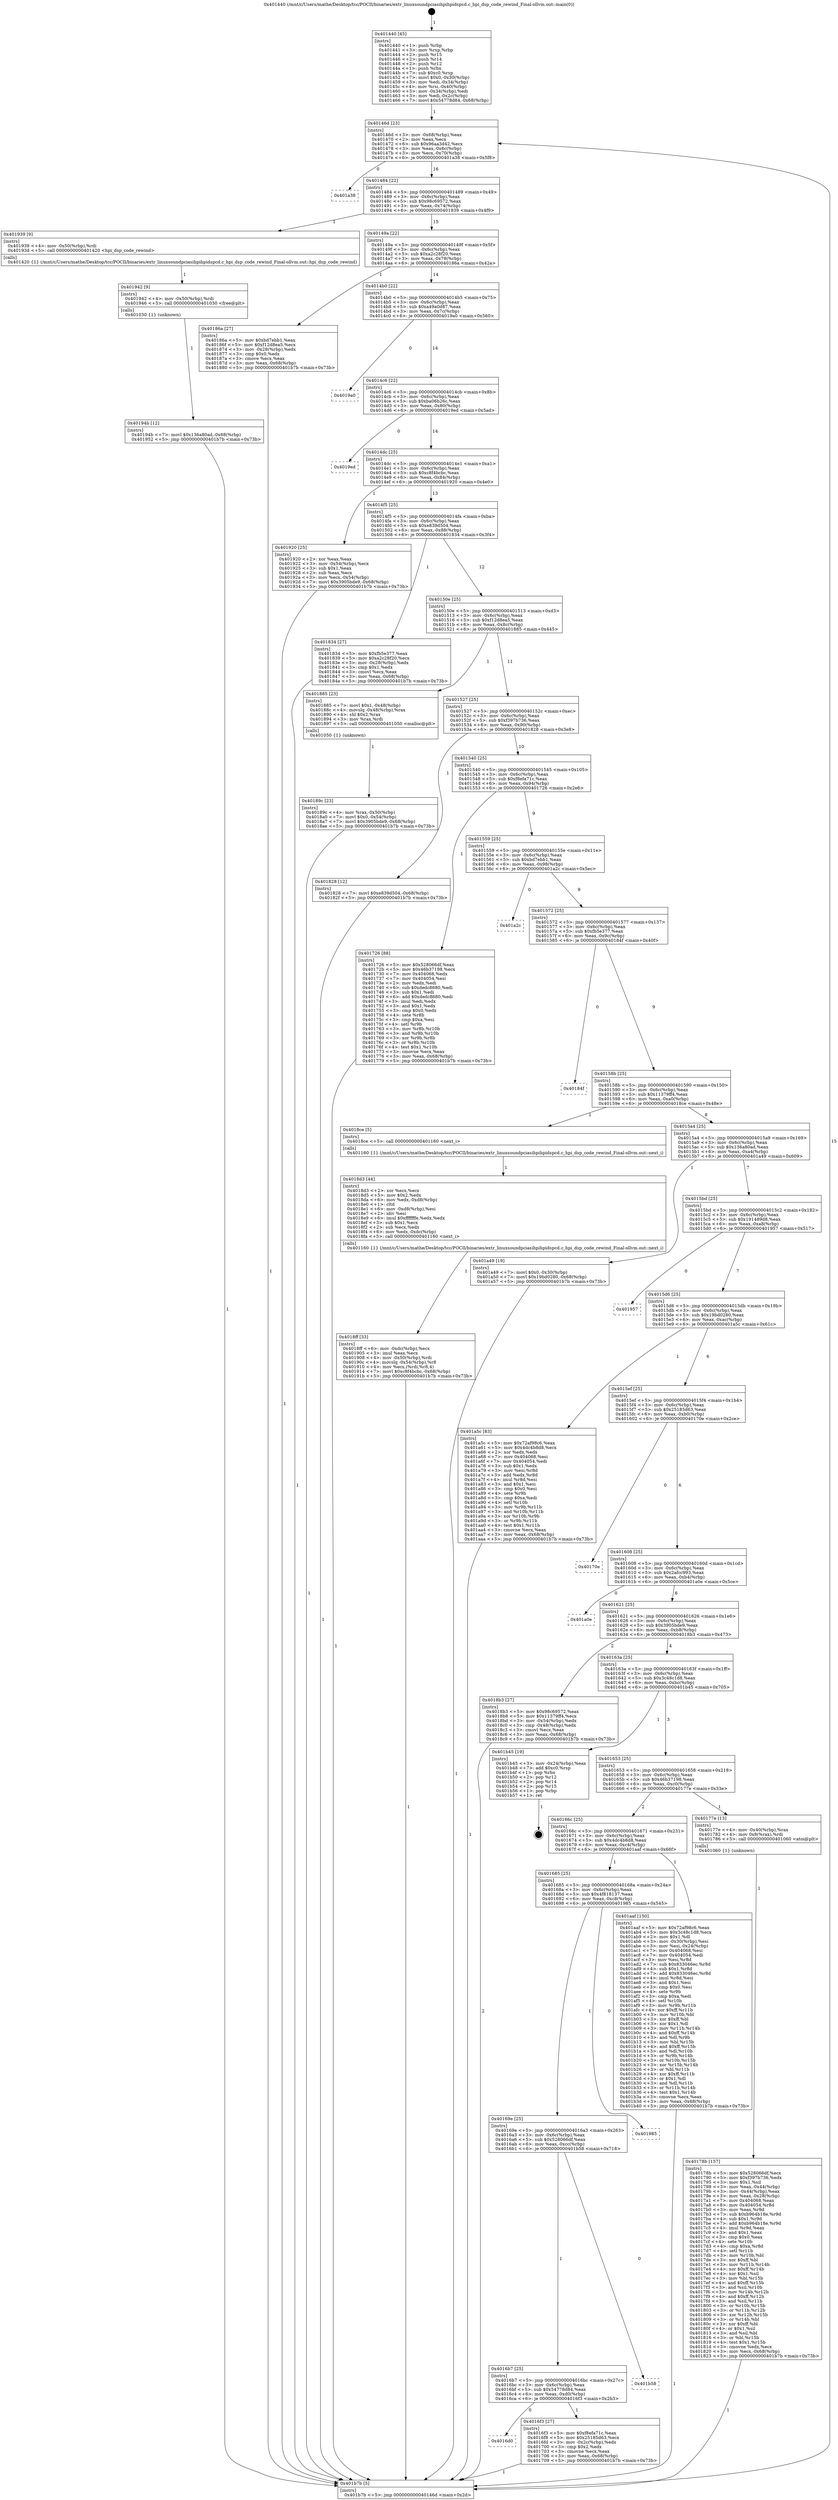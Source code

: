digraph "0x401440" {
  label = "0x401440 (/mnt/c/Users/mathe/Desktop/tcc/POCII/binaries/extr_linuxsoundpciasihpihpidspcd.c_hpi_dsp_code_rewind_Final-ollvm.out::main(0))"
  labelloc = "t"
  node[shape=record]

  Entry [label="",width=0.3,height=0.3,shape=circle,fillcolor=black,style=filled]
  "0x40146d" [label="{
     0x40146d [23]\l
     | [instrs]\l
     &nbsp;&nbsp;0x40146d \<+3\>: mov -0x68(%rbp),%eax\l
     &nbsp;&nbsp;0x401470 \<+2\>: mov %eax,%ecx\l
     &nbsp;&nbsp;0x401472 \<+6\>: sub $0x96aa3d42,%ecx\l
     &nbsp;&nbsp;0x401478 \<+3\>: mov %eax,-0x6c(%rbp)\l
     &nbsp;&nbsp;0x40147b \<+3\>: mov %ecx,-0x70(%rbp)\l
     &nbsp;&nbsp;0x40147e \<+6\>: je 0000000000401a38 \<main+0x5f8\>\l
  }"]
  "0x401a38" [label="{
     0x401a38\l
  }", style=dashed]
  "0x401484" [label="{
     0x401484 [22]\l
     | [instrs]\l
     &nbsp;&nbsp;0x401484 \<+5\>: jmp 0000000000401489 \<main+0x49\>\l
     &nbsp;&nbsp;0x401489 \<+3\>: mov -0x6c(%rbp),%eax\l
     &nbsp;&nbsp;0x40148c \<+5\>: sub $0x98c69572,%eax\l
     &nbsp;&nbsp;0x401491 \<+3\>: mov %eax,-0x74(%rbp)\l
     &nbsp;&nbsp;0x401494 \<+6\>: je 0000000000401939 \<main+0x4f9\>\l
  }"]
  Exit [label="",width=0.3,height=0.3,shape=circle,fillcolor=black,style=filled,peripheries=2]
  "0x401939" [label="{
     0x401939 [9]\l
     | [instrs]\l
     &nbsp;&nbsp;0x401939 \<+4\>: mov -0x50(%rbp),%rdi\l
     &nbsp;&nbsp;0x40193d \<+5\>: call 0000000000401420 \<hpi_dsp_code_rewind\>\l
     | [calls]\l
     &nbsp;&nbsp;0x401420 \{1\} (/mnt/c/Users/mathe/Desktop/tcc/POCII/binaries/extr_linuxsoundpciasihpihpidspcd.c_hpi_dsp_code_rewind_Final-ollvm.out::hpi_dsp_code_rewind)\l
  }"]
  "0x40149a" [label="{
     0x40149a [22]\l
     | [instrs]\l
     &nbsp;&nbsp;0x40149a \<+5\>: jmp 000000000040149f \<main+0x5f\>\l
     &nbsp;&nbsp;0x40149f \<+3\>: mov -0x6c(%rbp),%eax\l
     &nbsp;&nbsp;0x4014a2 \<+5\>: sub $0xa2c28f20,%eax\l
     &nbsp;&nbsp;0x4014a7 \<+3\>: mov %eax,-0x78(%rbp)\l
     &nbsp;&nbsp;0x4014aa \<+6\>: je 000000000040186a \<main+0x42a\>\l
  }"]
  "0x40194b" [label="{
     0x40194b [12]\l
     | [instrs]\l
     &nbsp;&nbsp;0x40194b \<+7\>: movl $0x136a80ad,-0x68(%rbp)\l
     &nbsp;&nbsp;0x401952 \<+5\>: jmp 0000000000401b7b \<main+0x73b\>\l
  }"]
  "0x40186a" [label="{
     0x40186a [27]\l
     | [instrs]\l
     &nbsp;&nbsp;0x40186a \<+5\>: mov $0xbd7ebb1,%eax\l
     &nbsp;&nbsp;0x40186f \<+5\>: mov $0xf12d8ea5,%ecx\l
     &nbsp;&nbsp;0x401874 \<+3\>: mov -0x28(%rbp),%edx\l
     &nbsp;&nbsp;0x401877 \<+3\>: cmp $0x0,%edx\l
     &nbsp;&nbsp;0x40187a \<+3\>: cmove %ecx,%eax\l
     &nbsp;&nbsp;0x40187d \<+3\>: mov %eax,-0x68(%rbp)\l
     &nbsp;&nbsp;0x401880 \<+5\>: jmp 0000000000401b7b \<main+0x73b\>\l
  }"]
  "0x4014b0" [label="{
     0x4014b0 [22]\l
     | [instrs]\l
     &nbsp;&nbsp;0x4014b0 \<+5\>: jmp 00000000004014b5 \<main+0x75\>\l
     &nbsp;&nbsp;0x4014b5 \<+3\>: mov -0x6c(%rbp),%eax\l
     &nbsp;&nbsp;0x4014b8 \<+5\>: sub $0xa49a0d87,%eax\l
     &nbsp;&nbsp;0x4014bd \<+3\>: mov %eax,-0x7c(%rbp)\l
     &nbsp;&nbsp;0x4014c0 \<+6\>: je 00000000004019a0 \<main+0x560\>\l
  }"]
  "0x401942" [label="{
     0x401942 [9]\l
     | [instrs]\l
     &nbsp;&nbsp;0x401942 \<+4\>: mov -0x50(%rbp),%rdi\l
     &nbsp;&nbsp;0x401946 \<+5\>: call 0000000000401030 \<free@plt\>\l
     | [calls]\l
     &nbsp;&nbsp;0x401030 \{1\} (unknown)\l
  }"]
  "0x4019a0" [label="{
     0x4019a0\l
  }", style=dashed]
  "0x4014c6" [label="{
     0x4014c6 [22]\l
     | [instrs]\l
     &nbsp;&nbsp;0x4014c6 \<+5\>: jmp 00000000004014cb \<main+0x8b\>\l
     &nbsp;&nbsp;0x4014cb \<+3\>: mov -0x6c(%rbp),%eax\l
     &nbsp;&nbsp;0x4014ce \<+5\>: sub $0xba06b26c,%eax\l
     &nbsp;&nbsp;0x4014d3 \<+3\>: mov %eax,-0x80(%rbp)\l
     &nbsp;&nbsp;0x4014d6 \<+6\>: je 00000000004019ed \<main+0x5ad\>\l
  }"]
  "0x4018ff" [label="{
     0x4018ff [33]\l
     | [instrs]\l
     &nbsp;&nbsp;0x4018ff \<+6\>: mov -0xdc(%rbp),%ecx\l
     &nbsp;&nbsp;0x401905 \<+3\>: imul %eax,%ecx\l
     &nbsp;&nbsp;0x401908 \<+4\>: mov -0x50(%rbp),%rdi\l
     &nbsp;&nbsp;0x40190c \<+4\>: movslq -0x54(%rbp),%r8\l
     &nbsp;&nbsp;0x401910 \<+4\>: mov %ecx,(%rdi,%r8,4)\l
     &nbsp;&nbsp;0x401914 \<+7\>: movl $0xc8f4bcbc,-0x68(%rbp)\l
     &nbsp;&nbsp;0x40191b \<+5\>: jmp 0000000000401b7b \<main+0x73b\>\l
  }"]
  "0x4019ed" [label="{
     0x4019ed\l
  }", style=dashed]
  "0x4014dc" [label="{
     0x4014dc [25]\l
     | [instrs]\l
     &nbsp;&nbsp;0x4014dc \<+5\>: jmp 00000000004014e1 \<main+0xa1\>\l
     &nbsp;&nbsp;0x4014e1 \<+3\>: mov -0x6c(%rbp),%eax\l
     &nbsp;&nbsp;0x4014e4 \<+5\>: sub $0xc8f4bcbc,%eax\l
     &nbsp;&nbsp;0x4014e9 \<+6\>: mov %eax,-0x84(%rbp)\l
     &nbsp;&nbsp;0x4014ef \<+6\>: je 0000000000401920 \<main+0x4e0\>\l
  }"]
  "0x4018d3" [label="{
     0x4018d3 [44]\l
     | [instrs]\l
     &nbsp;&nbsp;0x4018d3 \<+2\>: xor %ecx,%ecx\l
     &nbsp;&nbsp;0x4018d5 \<+5\>: mov $0x2,%edx\l
     &nbsp;&nbsp;0x4018da \<+6\>: mov %edx,-0xd8(%rbp)\l
     &nbsp;&nbsp;0x4018e0 \<+1\>: cltd\l
     &nbsp;&nbsp;0x4018e1 \<+6\>: mov -0xd8(%rbp),%esi\l
     &nbsp;&nbsp;0x4018e7 \<+2\>: idiv %esi\l
     &nbsp;&nbsp;0x4018e9 \<+6\>: imul $0xfffffffe,%edx,%edx\l
     &nbsp;&nbsp;0x4018ef \<+3\>: sub $0x1,%ecx\l
     &nbsp;&nbsp;0x4018f2 \<+2\>: sub %ecx,%edx\l
     &nbsp;&nbsp;0x4018f4 \<+6\>: mov %edx,-0xdc(%rbp)\l
     &nbsp;&nbsp;0x4018fa \<+5\>: call 0000000000401160 \<next_i\>\l
     | [calls]\l
     &nbsp;&nbsp;0x401160 \{1\} (/mnt/c/Users/mathe/Desktop/tcc/POCII/binaries/extr_linuxsoundpciasihpihpidspcd.c_hpi_dsp_code_rewind_Final-ollvm.out::next_i)\l
  }"]
  "0x401920" [label="{
     0x401920 [25]\l
     | [instrs]\l
     &nbsp;&nbsp;0x401920 \<+2\>: xor %eax,%eax\l
     &nbsp;&nbsp;0x401922 \<+3\>: mov -0x54(%rbp),%ecx\l
     &nbsp;&nbsp;0x401925 \<+3\>: sub $0x1,%eax\l
     &nbsp;&nbsp;0x401928 \<+2\>: sub %eax,%ecx\l
     &nbsp;&nbsp;0x40192a \<+3\>: mov %ecx,-0x54(%rbp)\l
     &nbsp;&nbsp;0x40192d \<+7\>: movl $0x3905bde9,-0x68(%rbp)\l
     &nbsp;&nbsp;0x401934 \<+5\>: jmp 0000000000401b7b \<main+0x73b\>\l
  }"]
  "0x4014f5" [label="{
     0x4014f5 [25]\l
     | [instrs]\l
     &nbsp;&nbsp;0x4014f5 \<+5\>: jmp 00000000004014fa \<main+0xba\>\l
     &nbsp;&nbsp;0x4014fa \<+3\>: mov -0x6c(%rbp),%eax\l
     &nbsp;&nbsp;0x4014fd \<+5\>: sub $0xe839d504,%eax\l
     &nbsp;&nbsp;0x401502 \<+6\>: mov %eax,-0x88(%rbp)\l
     &nbsp;&nbsp;0x401508 \<+6\>: je 0000000000401834 \<main+0x3f4\>\l
  }"]
  "0x40189c" [label="{
     0x40189c [23]\l
     | [instrs]\l
     &nbsp;&nbsp;0x40189c \<+4\>: mov %rax,-0x50(%rbp)\l
     &nbsp;&nbsp;0x4018a0 \<+7\>: movl $0x0,-0x54(%rbp)\l
     &nbsp;&nbsp;0x4018a7 \<+7\>: movl $0x3905bde9,-0x68(%rbp)\l
     &nbsp;&nbsp;0x4018ae \<+5\>: jmp 0000000000401b7b \<main+0x73b\>\l
  }"]
  "0x401834" [label="{
     0x401834 [27]\l
     | [instrs]\l
     &nbsp;&nbsp;0x401834 \<+5\>: mov $0xfb5e377,%eax\l
     &nbsp;&nbsp;0x401839 \<+5\>: mov $0xa2c28f20,%ecx\l
     &nbsp;&nbsp;0x40183e \<+3\>: mov -0x28(%rbp),%edx\l
     &nbsp;&nbsp;0x401841 \<+3\>: cmp $0x1,%edx\l
     &nbsp;&nbsp;0x401844 \<+3\>: cmovl %ecx,%eax\l
     &nbsp;&nbsp;0x401847 \<+3\>: mov %eax,-0x68(%rbp)\l
     &nbsp;&nbsp;0x40184a \<+5\>: jmp 0000000000401b7b \<main+0x73b\>\l
  }"]
  "0x40150e" [label="{
     0x40150e [25]\l
     | [instrs]\l
     &nbsp;&nbsp;0x40150e \<+5\>: jmp 0000000000401513 \<main+0xd3\>\l
     &nbsp;&nbsp;0x401513 \<+3\>: mov -0x6c(%rbp),%eax\l
     &nbsp;&nbsp;0x401516 \<+5\>: sub $0xf12d8ea5,%eax\l
     &nbsp;&nbsp;0x40151b \<+6\>: mov %eax,-0x8c(%rbp)\l
     &nbsp;&nbsp;0x401521 \<+6\>: je 0000000000401885 \<main+0x445\>\l
  }"]
  "0x40178b" [label="{
     0x40178b [157]\l
     | [instrs]\l
     &nbsp;&nbsp;0x40178b \<+5\>: mov $0x528066df,%ecx\l
     &nbsp;&nbsp;0x401790 \<+5\>: mov $0xf397b736,%edx\l
     &nbsp;&nbsp;0x401795 \<+3\>: mov $0x1,%sil\l
     &nbsp;&nbsp;0x401798 \<+3\>: mov %eax,-0x44(%rbp)\l
     &nbsp;&nbsp;0x40179b \<+3\>: mov -0x44(%rbp),%eax\l
     &nbsp;&nbsp;0x40179e \<+3\>: mov %eax,-0x28(%rbp)\l
     &nbsp;&nbsp;0x4017a1 \<+7\>: mov 0x404068,%eax\l
     &nbsp;&nbsp;0x4017a8 \<+8\>: mov 0x404054,%r8d\l
     &nbsp;&nbsp;0x4017b0 \<+3\>: mov %eax,%r9d\l
     &nbsp;&nbsp;0x4017b3 \<+7\>: sub $0xb964b18e,%r9d\l
     &nbsp;&nbsp;0x4017ba \<+4\>: sub $0x1,%r9d\l
     &nbsp;&nbsp;0x4017be \<+7\>: add $0xb964b18e,%r9d\l
     &nbsp;&nbsp;0x4017c5 \<+4\>: imul %r9d,%eax\l
     &nbsp;&nbsp;0x4017c9 \<+3\>: and $0x1,%eax\l
     &nbsp;&nbsp;0x4017cc \<+3\>: cmp $0x0,%eax\l
     &nbsp;&nbsp;0x4017cf \<+4\>: sete %r10b\l
     &nbsp;&nbsp;0x4017d3 \<+4\>: cmp $0xa,%r8d\l
     &nbsp;&nbsp;0x4017d7 \<+4\>: setl %r11b\l
     &nbsp;&nbsp;0x4017db \<+3\>: mov %r10b,%bl\l
     &nbsp;&nbsp;0x4017de \<+3\>: xor $0xff,%bl\l
     &nbsp;&nbsp;0x4017e1 \<+3\>: mov %r11b,%r14b\l
     &nbsp;&nbsp;0x4017e4 \<+4\>: xor $0xff,%r14b\l
     &nbsp;&nbsp;0x4017e8 \<+4\>: xor $0x1,%sil\l
     &nbsp;&nbsp;0x4017ec \<+3\>: mov %bl,%r15b\l
     &nbsp;&nbsp;0x4017ef \<+4\>: and $0xff,%r15b\l
     &nbsp;&nbsp;0x4017f3 \<+3\>: and %sil,%r10b\l
     &nbsp;&nbsp;0x4017f6 \<+3\>: mov %r14b,%r12b\l
     &nbsp;&nbsp;0x4017f9 \<+4\>: and $0xff,%r12b\l
     &nbsp;&nbsp;0x4017fd \<+3\>: and %sil,%r11b\l
     &nbsp;&nbsp;0x401800 \<+3\>: or %r10b,%r15b\l
     &nbsp;&nbsp;0x401803 \<+3\>: or %r11b,%r12b\l
     &nbsp;&nbsp;0x401806 \<+3\>: xor %r12b,%r15b\l
     &nbsp;&nbsp;0x401809 \<+3\>: or %r14b,%bl\l
     &nbsp;&nbsp;0x40180c \<+3\>: xor $0xff,%bl\l
     &nbsp;&nbsp;0x40180f \<+4\>: or $0x1,%sil\l
     &nbsp;&nbsp;0x401813 \<+3\>: and %sil,%bl\l
     &nbsp;&nbsp;0x401816 \<+3\>: or %bl,%r15b\l
     &nbsp;&nbsp;0x401819 \<+4\>: test $0x1,%r15b\l
     &nbsp;&nbsp;0x40181d \<+3\>: cmovne %edx,%ecx\l
     &nbsp;&nbsp;0x401820 \<+3\>: mov %ecx,-0x68(%rbp)\l
     &nbsp;&nbsp;0x401823 \<+5\>: jmp 0000000000401b7b \<main+0x73b\>\l
  }"]
  "0x401885" [label="{
     0x401885 [23]\l
     | [instrs]\l
     &nbsp;&nbsp;0x401885 \<+7\>: movl $0x1,-0x48(%rbp)\l
     &nbsp;&nbsp;0x40188c \<+4\>: movslq -0x48(%rbp),%rax\l
     &nbsp;&nbsp;0x401890 \<+4\>: shl $0x2,%rax\l
     &nbsp;&nbsp;0x401894 \<+3\>: mov %rax,%rdi\l
     &nbsp;&nbsp;0x401897 \<+5\>: call 0000000000401050 \<malloc@plt\>\l
     | [calls]\l
     &nbsp;&nbsp;0x401050 \{1\} (unknown)\l
  }"]
  "0x401527" [label="{
     0x401527 [25]\l
     | [instrs]\l
     &nbsp;&nbsp;0x401527 \<+5\>: jmp 000000000040152c \<main+0xec\>\l
     &nbsp;&nbsp;0x40152c \<+3\>: mov -0x6c(%rbp),%eax\l
     &nbsp;&nbsp;0x40152f \<+5\>: sub $0xf397b736,%eax\l
     &nbsp;&nbsp;0x401534 \<+6\>: mov %eax,-0x90(%rbp)\l
     &nbsp;&nbsp;0x40153a \<+6\>: je 0000000000401828 \<main+0x3e8\>\l
  }"]
  "0x401440" [label="{
     0x401440 [45]\l
     | [instrs]\l
     &nbsp;&nbsp;0x401440 \<+1\>: push %rbp\l
     &nbsp;&nbsp;0x401441 \<+3\>: mov %rsp,%rbp\l
     &nbsp;&nbsp;0x401444 \<+2\>: push %r15\l
     &nbsp;&nbsp;0x401446 \<+2\>: push %r14\l
     &nbsp;&nbsp;0x401448 \<+2\>: push %r12\l
     &nbsp;&nbsp;0x40144a \<+1\>: push %rbx\l
     &nbsp;&nbsp;0x40144b \<+7\>: sub $0xc0,%rsp\l
     &nbsp;&nbsp;0x401452 \<+7\>: movl $0x0,-0x30(%rbp)\l
     &nbsp;&nbsp;0x401459 \<+3\>: mov %edi,-0x34(%rbp)\l
     &nbsp;&nbsp;0x40145c \<+4\>: mov %rsi,-0x40(%rbp)\l
     &nbsp;&nbsp;0x401460 \<+3\>: mov -0x34(%rbp),%edi\l
     &nbsp;&nbsp;0x401463 \<+3\>: mov %edi,-0x2c(%rbp)\l
     &nbsp;&nbsp;0x401466 \<+7\>: movl $0x54778d84,-0x68(%rbp)\l
  }"]
  "0x401828" [label="{
     0x401828 [12]\l
     | [instrs]\l
     &nbsp;&nbsp;0x401828 \<+7\>: movl $0xe839d504,-0x68(%rbp)\l
     &nbsp;&nbsp;0x40182f \<+5\>: jmp 0000000000401b7b \<main+0x73b\>\l
  }"]
  "0x401540" [label="{
     0x401540 [25]\l
     | [instrs]\l
     &nbsp;&nbsp;0x401540 \<+5\>: jmp 0000000000401545 \<main+0x105\>\l
     &nbsp;&nbsp;0x401545 \<+3\>: mov -0x6c(%rbp),%eax\l
     &nbsp;&nbsp;0x401548 \<+5\>: sub $0xf8efa71c,%eax\l
     &nbsp;&nbsp;0x40154d \<+6\>: mov %eax,-0x94(%rbp)\l
     &nbsp;&nbsp;0x401553 \<+6\>: je 0000000000401726 \<main+0x2e6\>\l
  }"]
  "0x401b7b" [label="{
     0x401b7b [5]\l
     | [instrs]\l
     &nbsp;&nbsp;0x401b7b \<+5\>: jmp 000000000040146d \<main+0x2d\>\l
  }"]
  "0x401726" [label="{
     0x401726 [88]\l
     | [instrs]\l
     &nbsp;&nbsp;0x401726 \<+5\>: mov $0x528066df,%eax\l
     &nbsp;&nbsp;0x40172b \<+5\>: mov $0x46b37198,%ecx\l
     &nbsp;&nbsp;0x401730 \<+7\>: mov 0x404068,%edx\l
     &nbsp;&nbsp;0x401737 \<+7\>: mov 0x404054,%esi\l
     &nbsp;&nbsp;0x40173e \<+2\>: mov %edx,%edi\l
     &nbsp;&nbsp;0x401740 \<+6\>: sub $0xdedc8680,%edi\l
     &nbsp;&nbsp;0x401746 \<+3\>: sub $0x1,%edi\l
     &nbsp;&nbsp;0x401749 \<+6\>: add $0xdedc8680,%edi\l
     &nbsp;&nbsp;0x40174f \<+3\>: imul %edi,%edx\l
     &nbsp;&nbsp;0x401752 \<+3\>: and $0x1,%edx\l
     &nbsp;&nbsp;0x401755 \<+3\>: cmp $0x0,%edx\l
     &nbsp;&nbsp;0x401758 \<+4\>: sete %r8b\l
     &nbsp;&nbsp;0x40175c \<+3\>: cmp $0xa,%esi\l
     &nbsp;&nbsp;0x40175f \<+4\>: setl %r9b\l
     &nbsp;&nbsp;0x401763 \<+3\>: mov %r8b,%r10b\l
     &nbsp;&nbsp;0x401766 \<+3\>: and %r9b,%r10b\l
     &nbsp;&nbsp;0x401769 \<+3\>: xor %r9b,%r8b\l
     &nbsp;&nbsp;0x40176c \<+3\>: or %r8b,%r10b\l
     &nbsp;&nbsp;0x40176f \<+4\>: test $0x1,%r10b\l
     &nbsp;&nbsp;0x401773 \<+3\>: cmovne %ecx,%eax\l
     &nbsp;&nbsp;0x401776 \<+3\>: mov %eax,-0x68(%rbp)\l
     &nbsp;&nbsp;0x401779 \<+5\>: jmp 0000000000401b7b \<main+0x73b\>\l
  }"]
  "0x401559" [label="{
     0x401559 [25]\l
     | [instrs]\l
     &nbsp;&nbsp;0x401559 \<+5\>: jmp 000000000040155e \<main+0x11e\>\l
     &nbsp;&nbsp;0x40155e \<+3\>: mov -0x6c(%rbp),%eax\l
     &nbsp;&nbsp;0x401561 \<+5\>: sub $0xbd7ebb1,%eax\l
     &nbsp;&nbsp;0x401566 \<+6\>: mov %eax,-0x98(%rbp)\l
     &nbsp;&nbsp;0x40156c \<+6\>: je 0000000000401a2c \<main+0x5ec\>\l
  }"]
  "0x4016d0" [label="{
     0x4016d0\l
  }", style=dashed]
  "0x401a2c" [label="{
     0x401a2c\l
  }", style=dashed]
  "0x401572" [label="{
     0x401572 [25]\l
     | [instrs]\l
     &nbsp;&nbsp;0x401572 \<+5\>: jmp 0000000000401577 \<main+0x137\>\l
     &nbsp;&nbsp;0x401577 \<+3\>: mov -0x6c(%rbp),%eax\l
     &nbsp;&nbsp;0x40157a \<+5\>: sub $0xfb5e377,%eax\l
     &nbsp;&nbsp;0x40157f \<+6\>: mov %eax,-0x9c(%rbp)\l
     &nbsp;&nbsp;0x401585 \<+6\>: je 000000000040184f \<main+0x40f\>\l
  }"]
  "0x4016f3" [label="{
     0x4016f3 [27]\l
     | [instrs]\l
     &nbsp;&nbsp;0x4016f3 \<+5\>: mov $0xf8efa71c,%eax\l
     &nbsp;&nbsp;0x4016f8 \<+5\>: mov $0x25185d63,%ecx\l
     &nbsp;&nbsp;0x4016fd \<+3\>: mov -0x2c(%rbp),%edx\l
     &nbsp;&nbsp;0x401700 \<+3\>: cmp $0x2,%edx\l
     &nbsp;&nbsp;0x401703 \<+3\>: cmovne %ecx,%eax\l
     &nbsp;&nbsp;0x401706 \<+3\>: mov %eax,-0x68(%rbp)\l
     &nbsp;&nbsp;0x401709 \<+5\>: jmp 0000000000401b7b \<main+0x73b\>\l
  }"]
  "0x40184f" [label="{
     0x40184f\l
  }", style=dashed]
  "0x40158b" [label="{
     0x40158b [25]\l
     | [instrs]\l
     &nbsp;&nbsp;0x40158b \<+5\>: jmp 0000000000401590 \<main+0x150\>\l
     &nbsp;&nbsp;0x401590 \<+3\>: mov -0x6c(%rbp),%eax\l
     &nbsp;&nbsp;0x401593 \<+5\>: sub $0x11379ff4,%eax\l
     &nbsp;&nbsp;0x401598 \<+6\>: mov %eax,-0xa0(%rbp)\l
     &nbsp;&nbsp;0x40159e \<+6\>: je 00000000004018ce \<main+0x48e\>\l
  }"]
  "0x4016b7" [label="{
     0x4016b7 [25]\l
     | [instrs]\l
     &nbsp;&nbsp;0x4016b7 \<+5\>: jmp 00000000004016bc \<main+0x27c\>\l
     &nbsp;&nbsp;0x4016bc \<+3\>: mov -0x6c(%rbp),%eax\l
     &nbsp;&nbsp;0x4016bf \<+5\>: sub $0x54778d84,%eax\l
     &nbsp;&nbsp;0x4016c4 \<+6\>: mov %eax,-0xd0(%rbp)\l
     &nbsp;&nbsp;0x4016ca \<+6\>: je 00000000004016f3 \<main+0x2b3\>\l
  }"]
  "0x4018ce" [label="{
     0x4018ce [5]\l
     | [instrs]\l
     &nbsp;&nbsp;0x4018ce \<+5\>: call 0000000000401160 \<next_i\>\l
     | [calls]\l
     &nbsp;&nbsp;0x401160 \{1\} (/mnt/c/Users/mathe/Desktop/tcc/POCII/binaries/extr_linuxsoundpciasihpihpidspcd.c_hpi_dsp_code_rewind_Final-ollvm.out::next_i)\l
  }"]
  "0x4015a4" [label="{
     0x4015a4 [25]\l
     | [instrs]\l
     &nbsp;&nbsp;0x4015a4 \<+5\>: jmp 00000000004015a9 \<main+0x169\>\l
     &nbsp;&nbsp;0x4015a9 \<+3\>: mov -0x6c(%rbp),%eax\l
     &nbsp;&nbsp;0x4015ac \<+5\>: sub $0x136a80ad,%eax\l
     &nbsp;&nbsp;0x4015b1 \<+6\>: mov %eax,-0xa4(%rbp)\l
     &nbsp;&nbsp;0x4015b7 \<+6\>: je 0000000000401a49 \<main+0x609\>\l
  }"]
  "0x401b58" [label="{
     0x401b58\l
  }", style=dashed]
  "0x401a49" [label="{
     0x401a49 [19]\l
     | [instrs]\l
     &nbsp;&nbsp;0x401a49 \<+7\>: movl $0x0,-0x30(%rbp)\l
     &nbsp;&nbsp;0x401a50 \<+7\>: movl $0x19bd0280,-0x68(%rbp)\l
     &nbsp;&nbsp;0x401a57 \<+5\>: jmp 0000000000401b7b \<main+0x73b\>\l
  }"]
  "0x4015bd" [label="{
     0x4015bd [25]\l
     | [instrs]\l
     &nbsp;&nbsp;0x4015bd \<+5\>: jmp 00000000004015c2 \<main+0x182\>\l
     &nbsp;&nbsp;0x4015c2 \<+3\>: mov -0x6c(%rbp),%eax\l
     &nbsp;&nbsp;0x4015c5 \<+5\>: sub $0x191489d8,%eax\l
     &nbsp;&nbsp;0x4015ca \<+6\>: mov %eax,-0xa8(%rbp)\l
     &nbsp;&nbsp;0x4015d0 \<+6\>: je 0000000000401957 \<main+0x517\>\l
  }"]
  "0x40169e" [label="{
     0x40169e [25]\l
     | [instrs]\l
     &nbsp;&nbsp;0x40169e \<+5\>: jmp 00000000004016a3 \<main+0x263\>\l
     &nbsp;&nbsp;0x4016a3 \<+3\>: mov -0x6c(%rbp),%eax\l
     &nbsp;&nbsp;0x4016a6 \<+5\>: sub $0x528066df,%eax\l
     &nbsp;&nbsp;0x4016ab \<+6\>: mov %eax,-0xcc(%rbp)\l
     &nbsp;&nbsp;0x4016b1 \<+6\>: je 0000000000401b58 \<main+0x718\>\l
  }"]
  "0x401957" [label="{
     0x401957\l
  }", style=dashed]
  "0x4015d6" [label="{
     0x4015d6 [25]\l
     | [instrs]\l
     &nbsp;&nbsp;0x4015d6 \<+5\>: jmp 00000000004015db \<main+0x19b\>\l
     &nbsp;&nbsp;0x4015db \<+3\>: mov -0x6c(%rbp),%eax\l
     &nbsp;&nbsp;0x4015de \<+5\>: sub $0x19bd0280,%eax\l
     &nbsp;&nbsp;0x4015e3 \<+6\>: mov %eax,-0xac(%rbp)\l
     &nbsp;&nbsp;0x4015e9 \<+6\>: je 0000000000401a5c \<main+0x61c\>\l
  }"]
  "0x401985" [label="{
     0x401985\l
  }", style=dashed]
  "0x401a5c" [label="{
     0x401a5c [83]\l
     | [instrs]\l
     &nbsp;&nbsp;0x401a5c \<+5\>: mov $0x72af98c6,%eax\l
     &nbsp;&nbsp;0x401a61 \<+5\>: mov $0x4dc4b8d8,%ecx\l
     &nbsp;&nbsp;0x401a66 \<+2\>: xor %edx,%edx\l
     &nbsp;&nbsp;0x401a68 \<+7\>: mov 0x404068,%esi\l
     &nbsp;&nbsp;0x401a6f \<+7\>: mov 0x404054,%edi\l
     &nbsp;&nbsp;0x401a76 \<+3\>: sub $0x1,%edx\l
     &nbsp;&nbsp;0x401a79 \<+3\>: mov %esi,%r8d\l
     &nbsp;&nbsp;0x401a7c \<+3\>: add %edx,%r8d\l
     &nbsp;&nbsp;0x401a7f \<+4\>: imul %r8d,%esi\l
     &nbsp;&nbsp;0x401a83 \<+3\>: and $0x1,%esi\l
     &nbsp;&nbsp;0x401a86 \<+3\>: cmp $0x0,%esi\l
     &nbsp;&nbsp;0x401a89 \<+4\>: sete %r9b\l
     &nbsp;&nbsp;0x401a8d \<+3\>: cmp $0xa,%edi\l
     &nbsp;&nbsp;0x401a90 \<+4\>: setl %r10b\l
     &nbsp;&nbsp;0x401a94 \<+3\>: mov %r9b,%r11b\l
     &nbsp;&nbsp;0x401a97 \<+3\>: and %r10b,%r11b\l
     &nbsp;&nbsp;0x401a9a \<+3\>: xor %r10b,%r9b\l
     &nbsp;&nbsp;0x401a9d \<+3\>: or %r9b,%r11b\l
     &nbsp;&nbsp;0x401aa0 \<+4\>: test $0x1,%r11b\l
     &nbsp;&nbsp;0x401aa4 \<+3\>: cmovne %ecx,%eax\l
     &nbsp;&nbsp;0x401aa7 \<+3\>: mov %eax,-0x68(%rbp)\l
     &nbsp;&nbsp;0x401aaa \<+5\>: jmp 0000000000401b7b \<main+0x73b\>\l
  }"]
  "0x4015ef" [label="{
     0x4015ef [25]\l
     | [instrs]\l
     &nbsp;&nbsp;0x4015ef \<+5\>: jmp 00000000004015f4 \<main+0x1b4\>\l
     &nbsp;&nbsp;0x4015f4 \<+3\>: mov -0x6c(%rbp),%eax\l
     &nbsp;&nbsp;0x4015f7 \<+5\>: sub $0x25185d63,%eax\l
     &nbsp;&nbsp;0x4015fc \<+6\>: mov %eax,-0xb0(%rbp)\l
     &nbsp;&nbsp;0x401602 \<+6\>: je 000000000040170e \<main+0x2ce\>\l
  }"]
  "0x401685" [label="{
     0x401685 [25]\l
     | [instrs]\l
     &nbsp;&nbsp;0x401685 \<+5\>: jmp 000000000040168a \<main+0x24a\>\l
     &nbsp;&nbsp;0x40168a \<+3\>: mov -0x6c(%rbp),%eax\l
     &nbsp;&nbsp;0x40168d \<+5\>: sub $0x4f818137,%eax\l
     &nbsp;&nbsp;0x401692 \<+6\>: mov %eax,-0xc8(%rbp)\l
     &nbsp;&nbsp;0x401698 \<+6\>: je 0000000000401985 \<main+0x545\>\l
  }"]
  "0x40170e" [label="{
     0x40170e\l
  }", style=dashed]
  "0x401608" [label="{
     0x401608 [25]\l
     | [instrs]\l
     &nbsp;&nbsp;0x401608 \<+5\>: jmp 000000000040160d \<main+0x1cd\>\l
     &nbsp;&nbsp;0x40160d \<+3\>: mov -0x6c(%rbp),%eax\l
     &nbsp;&nbsp;0x401610 \<+5\>: sub $0x2afcc993,%eax\l
     &nbsp;&nbsp;0x401615 \<+6\>: mov %eax,-0xb4(%rbp)\l
     &nbsp;&nbsp;0x40161b \<+6\>: je 0000000000401a0e \<main+0x5ce\>\l
  }"]
  "0x401aaf" [label="{
     0x401aaf [150]\l
     | [instrs]\l
     &nbsp;&nbsp;0x401aaf \<+5\>: mov $0x72af98c6,%eax\l
     &nbsp;&nbsp;0x401ab4 \<+5\>: mov $0x3c48c1d8,%ecx\l
     &nbsp;&nbsp;0x401ab9 \<+2\>: mov $0x1,%dl\l
     &nbsp;&nbsp;0x401abb \<+3\>: mov -0x30(%rbp),%esi\l
     &nbsp;&nbsp;0x401abe \<+3\>: mov %esi,-0x24(%rbp)\l
     &nbsp;&nbsp;0x401ac1 \<+7\>: mov 0x404068,%esi\l
     &nbsp;&nbsp;0x401ac8 \<+7\>: mov 0x404054,%edi\l
     &nbsp;&nbsp;0x401acf \<+3\>: mov %esi,%r8d\l
     &nbsp;&nbsp;0x401ad2 \<+7\>: sub $0x833046ec,%r8d\l
     &nbsp;&nbsp;0x401ad9 \<+4\>: sub $0x1,%r8d\l
     &nbsp;&nbsp;0x401add \<+7\>: add $0x833046ec,%r8d\l
     &nbsp;&nbsp;0x401ae4 \<+4\>: imul %r8d,%esi\l
     &nbsp;&nbsp;0x401ae8 \<+3\>: and $0x1,%esi\l
     &nbsp;&nbsp;0x401aeb \<+3\>: cmp $0x0,%esi\l
     &nbsp;&nbsp;0x401aee \<+4\>: sete %r9b\l
     &nbsp;&nbsp;0x401af2 \<+3\>: cmp $0xa,%edi\l
     &nbsp;&nbsp;0x401af5 \<+4\>: setl %r10b\l
     &nbsp;&nbsp;0x401af9 \<+3\>: mov %r9b,%r11b\l
     &nbsp;&nbsp;0x401afc \<+4\>: xor $0xff,%r11b\l
     &nbsp;&nbsp;0x401b00 \<+3\>: mov %r10b,%bl\l
     &nbsp;&nbsp;0x401b03 \<+3\>: xor $0xff,%bl\l
     &nbsp;&nbsp;0x401b06 \<+3\>: xor $0x1,%dl\l
     &nbsp;&nbsp;0x401b09 \<+3\>: mov %r11b,%r14b\l
     &nbsp;&nbsp;0x401b0c \<+4\>: and $0xff,%r14b\l
     &nbsp;&nbsp;0x401b10 \<+3\>: and %dl,%r9b\l
     &nbsp;&nbsp;0x401b13 \<+3\>: mov %bl,%r15b\l
     &nbsp;&nbsp;0x401b16 \<+4\>: and $0xff,%r15b\l
     &nbsp;&nbsp;0x401b1a \<+3\>: and %dl,%r10b\l
     &nbsp;&nbsp;0x401b1d \<+3\>: or %r9b,%r14b\l
     &nbsp;&nbsp;0x401b20 \<+3\>: or %r10b,%r15b\l
     &nbsp;&nbsp;0x401b23 \<+3\>: xor %r15b,%r14b\l
     &nbsp;&nbsp;0x401b26 \<+3\>: or %bl,%r11b\l
     &nbsp;&nbsp;0x401b29 \<+4\>: xor $0xff,%r11b\l
     &nbsp;&nbsp;0x401b2d \<+3\>: or $0x1,%dl\l
     &nbsp;&nbsp;0x401b30 \<+3\>: and %dl,%r11b\l
     &nbsp;&nbsp;0x401b33 \<+3\>: or %r11b,%r14b\l
     &nbsp;&nbsp;0x401b36 \<+4\>: test $0x1,%r14b\l
     &nbsp;&nbsp;0x401b3a \<+3\>: cmovne %ecx,%eax\l
     &nbsp;&nbsp;0x401b3d \<+3\>: mov %eax,-0x68(%rbp)\l
     &nbsp;&nbsp;0x401b40 \<+5\>: jmp 0000000000401b7b \<main+0x73b\>\l
  }"]
  "0x401a0e" [label="{
     0x401a0e\l
  }", style=dashed]
  "0x401621" [label="{
     0x401621 [25]\l
     | [instrs]\l
     &nbsp;&nbsp;0x401621 \<+5\>: jmp 0000000000401626 \<main+0x1e6\>\l
     &nbsp;&nbsp;0x401626 \<+3\>: mov -0x6c(%rbp),%eax\l
     &nbsp;&nbsp;0x401629 \<+5\>: sub $0x3905bde9,%eax\l
     &nbsp;&nbsp;0x40162e \<+6\>: mov %eax,-0xb8(%rbp)\l
     &nbsp;&nbsp;0x401634 \<+6\>: je 00000000004018b3 \<main+0x473\>\l
  }"]
  "0x40166c" [label="{
     0x40166c [25]\l
     | [instrs]\l
     &nbsp;&nbsp;0x40166c \<+5\>: jmp 0000000000401671 \<main+0x231\>\l
     &nbsp;&nbsp;0x401671 \<+3\>: mov -0x6c(%rbp),%eax\l
     &nbsp;&nbsp;0x401674 \<+5\>: sub $0x4dc4b8d8,%eax\l
     &nbsp;&nbsp;0x401679 \<+6\>: mov %eax,-0xc4(%rbp)\l
     &nbsp;&nbsp;0x40167f \<+6\>: je 0000000000401aaf \<main+0x66f\>\l
  }"]
  "0x4018b3" [label="{
     0x4018b3 [27]\l
     | [instrs]\l
     &nbsp;&nbsp;0x4018b3 \<+5\>: mov $0x98c69572,%eax\l
     &nbsp;&nbsp;0x4018b8 \<+5\>: mov $0x11379ff4,%ecx\l
     &nbsp;&nbsp;0x4018bd \<+3\>: mov -0x54(%rbp),%edx\l
     &nbsp;&nbsp;0x4018c0 \<+3\>: cmp -0x48(%rbp),%edx\l
     &nbsp;&nbsp;0x4018c3 \<+3\>: cmovl %ecx,%eax\l
     &nbsp;&nbsp;0x4018c6 \<+3\>: mov %eax,-0x68(%rbp)\l
     &nbsp;&nbsp;0x4018c9 \<+5\>: jmp 0000000000401b7b \<main+0x73b\>\l
  }"]
  "0x40163a" [label="{
     0x40163a [25]\l
     | [instrs]\l
     &nbsp;&nbsp;0x40163a \<+5\>: jmp 000000000040163f \<main+0x1ff\>\l
     &nbsp;&nbsp;0x40163f \<+3\>: mov -0x6c(%rbp),%eax\l
     &nbsp;&nbsp;0x401642 \<+5\>: sub $0x3c48c1d8,%eax\l
     &nbsp;&nbsp;0x401647 \<+6\>: mov %eax,-0xbc(%rbp)\l
     &nbsp;&nbsp;0x40164d \<+6\>: je 0000000000401b45 \<main+0x705\>\l
  }"]
  "0x40177e" [label="{
     0x40177e [13]\l
     | [instrs]\l
     &nbsp;&nbsp;0x40177e \<+4\>: mov -0x40(%rbp),%rax\l
     &nbsp;&nbsp;0x401782 \<+4\>: mov 0x8(%rax),%rdi\l
     &nbsp;&nbsp;0x401786 \<+5\>: call 0000000000401060 \<atoi@plt\>\l
     | [calls]\l
     &nbsp;&nbsp;0x401060 \{1\} (unknown)\l
  }"]
  "0x401b45" [label="{
     0x401b45 [19]\l
     | [instrs]\l
     &nbsp;&nbsp;0x401b45 \<+3\>: mov -0x24(%rbp),%eax\l
     &nbsp;&nbsp;0x401b48 \<+7\>: add $0xc0,%rsp\l
     &nbsp;&nbsp;0x401b4f \<+1\>: pop %rbx\l
     &nbsp;&nbsp;0x401b50 \<+2\>: pop %r12\l
     &nbsp;&nbsp;0x401b52 \<+2\>: pop %r14\l
     &nbsp;&nbsp;0x401b54 \<+2\>: pop %r15\l
     &nbsp;&nbsp;0x401b56 \<+1\>: pop %rbp\l
     &nbsp;&nbsp;0x401b57 \<+1\>: ret\l
  }"]
  "0x401653" [label="{
     0x401653 [25]\l
     | [instrs]\l
     &nbsp;&nbsp;0x401653 \<+5\>: jmp 0000000000401658 \<main+0x218\>\l
     &nbsp;&nbsp;0x401658 \<+3\>: mov -0x6c(%rbp),%eax\l
     &nbsp;&nbsp;0x40165b \<+5\>: sub $0x46b37198,%eax\l
     &nbsp;&nbsp;0x401660 \<+6\>: mov %eax,-0xc0(%rbp)\l
     &nbsp;&nbsp;0x401666 \<+6\>: je 000000000040177e \<main+0x33e\>\l
  }"]
  Entry -> "0x401440" [label=" 1"]
  "0x40146d" -> "0x401a38" [label=" 0"]
  "0x40146d" -> "0x401484" [label=" 16"]
  "0x401b45" -> Exit [label=" 1"]
  "0x401484" -> "0x401939" [label=" 1"]
  "0x401484" -> "0x40149a" [label=" 15"]
  "0x401aaf" -> "0x401b7b" [label=" 1"]
  "0x40149a" -> "0x40186a" [label=" 1"]
  "0x40149a" -> "0x4014b0" [label=" 14"]
  "0x401a5c" -> "0x401b7b" [label=" 1"]
  "0x4014b0" -> "0x4019a0" [label=" 0"]
  "0x4014b0" -> "0x4014c6" [label=" 14"]
  "0x401a49" -> "0x401b7b" [label=" 1"]
  "0x4014c6" -> "0x4019ed" [label=" 0"]
  "0x4014c6" -> "0x4014dc" [label=" 14"]
  "0x40194b" -> "0x401b7b" [label=" 1"]
  "0x4014dc" -> "0x401920" [label=" 1"]
  "0x4014dc" -> "0x4014f5" [label=" 13"]
  "0x401942" -> "0x40194b" [label=" 1"]
  "0x4014f5" -> "0x401834" [label=" 1"]
  "0x4014f5" -> "0x40150e" [label=" 12"]
  "0x401939" -> "0x401942" [label=" 1"]
  "0x40150e" -> "0x401885" [label=" 1"]
  "0x40150e" -> "0x401527" [label=" 11"]
  "0x401920" -> "0x401b7b" [label=" 1"]
  "0x401527" -> "0x401828" [label=" 1"]
  "0x401527" -> "0x401540" [label=" 10"]
  "0x4018ff" -> "0x401b7b" [label=" 1"]
  "0x401540" -> "0x401726" [label=" 1"]
  "0x401540" -> "0x401559" [label=" 9"]
  "0x4018d3" -> "0x4018ff" [label=" 1"]
  "0x401559" -> "0x401a2c" [label=" 0"]
  "0x401559" -> "0x401572" [label=" 9"]
  "0x4018ce" -> "0x4018d3" [label=" 1"]
  "0x401572" -> "0x40184f" [label=" 0"]
  "0x401572" -> "0x40158b" [label=" 9"]
  "0x4018b3" -> "0x401b7b" [label=" 2"]
  "0x40158b" -> "0x4018ce" [label=" 1"]
  "0x40158b" -> "0x4015a4" [label=" 8"]
  "0x401885" -> "0x40189c" [label=" 1"]
  "0x4015a4" -> "0x401a49" [label=" 1"]
  "0x4015a4" -> "0x4015bd" [label=" 7"]
  "0x40186a" -> "0x401b7b" [label=" 1"]
  "0x4015bd" -> "0x401957" [label=" 0"]
  "0x4015bd" -> "0x4015d6" [label=" 7"]
  "0x401828" -> "0x401b7b" [label=" 1"]
  "0x4015d6" -> "0x401a5c" [label=" 1"]
  "0x4015d6" -> "0x4015ef" [label=" 6"]
  "0x40178b" -> "0x401b7b" [label=" 1"]
  "0x4015ef" -> "0x40170e" [label=" 0"]
  "0x4015ef" -> "0x401608" [label=" 6"]
  "0x401726" -> "0x401b7b" [label=" 1"]
  "0x401608" -> "0x401a0e" [label=" 0"]
  "0x401608" -> "0x401621" [label=" 6"]
  "0x401b7b" -> "0x40146d" [label=" 15"]
  "0x401621" -> "0x4018b3" [label=" 2"]
  "0x401621" -> "0x40163a" [label=" 4"]
  "0x4016f3" -> "0x401b7b" [label=" 1"]
  "0x40163a" -> "0x401b45" [label=" 1"]
  "0x40163a" -> "0x401653" [label=" 3"]
  "0x4016b7" -> "0x4016d0" [label=" 0"]
  "0x401653" -> "0x40177e" [label=" 1"]
  "0x401653" -> "0x40166c" [label=" 2"]
  "0x401440" -> "0x40146d" [label=" 1"]
  "0x40166c" -> "0x401aaf" [label=" 1"]
  "0x40166c" -> "0x401685" [label=" 1"]
  "0x40177e" -> "0x40178b" [label=" 1"]
  "0x401685" -> "0x401985" [label=" 0"]
  "0x401685" -> "0x40169e" [label=" 1"]
  "0x401834" -> "0x401b7b" [label=" 1"]
  "0x40169e" -> "0x401b58" [label=" 0"]
  "0x40169e" -> "0x4016b7" [label=" 1"]
  "0x40189c" -> "0x401b7b" [label=" 1"]
  "0x4016b7" -> "0x4016f3" [label=" 1"]
}
